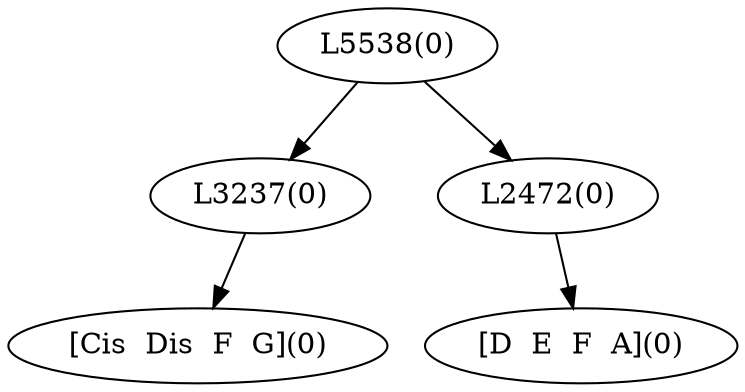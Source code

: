 digraph sample{
"L3237(0)"->"[Cis  Dis  F  G](0)"
"L2472(0)"->"[D  E  F  A](0)"
"L5538(0)"->"L3237(0)"
"L5538(0)"->"L2472(0)"
{rank = min; "L5538(0)"}
{rank = same; "L3237(0)"; "L2472(0)";}
{rank = max; "[Cis  Dis  F  G](0)"; "[D  E  F  A](0)";}
}